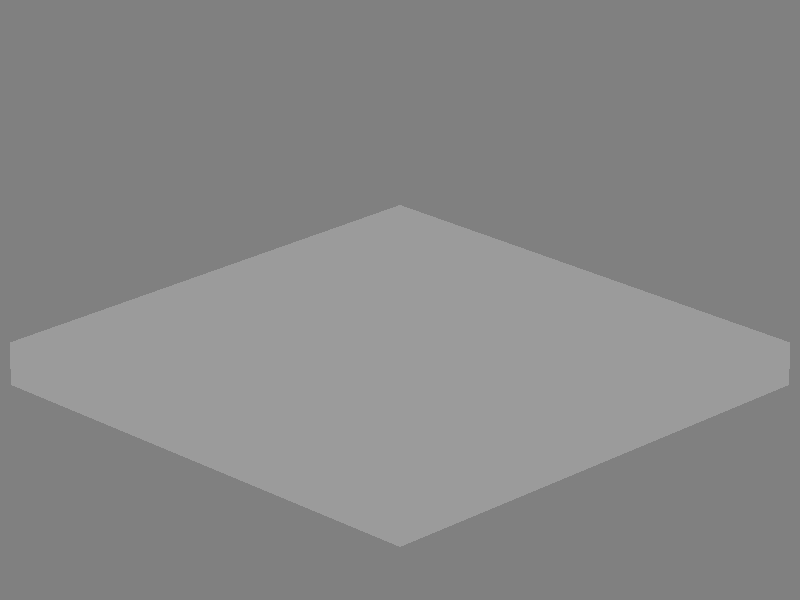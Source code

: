 #version 2.5
#include "colors.inc"

background { color Gray50 }



camera{
    location <0, 20, -50>
    //up <0, 0.15, 0>      
    //right <1.0, 0, 0>
    look_at < 0, 0, 0>
    angle 9.2
}



light_source { 
    <20, 10, 7>
    color White
    spotlight
    radius 1
    falloff 3
    //tightness 15
    point_at <0, 0, 0>

             }

box{
    <-3, -1.0,  -3>,
    < 3, -0.5, 3>
    pigment {
             //checker
             //color <2.3,2.3,2.3>
             color <2.3,2.3,2.3> * 0.265
             //scale <1, 1, 1>
            } 
    rotate y* -45    
    
    }
     